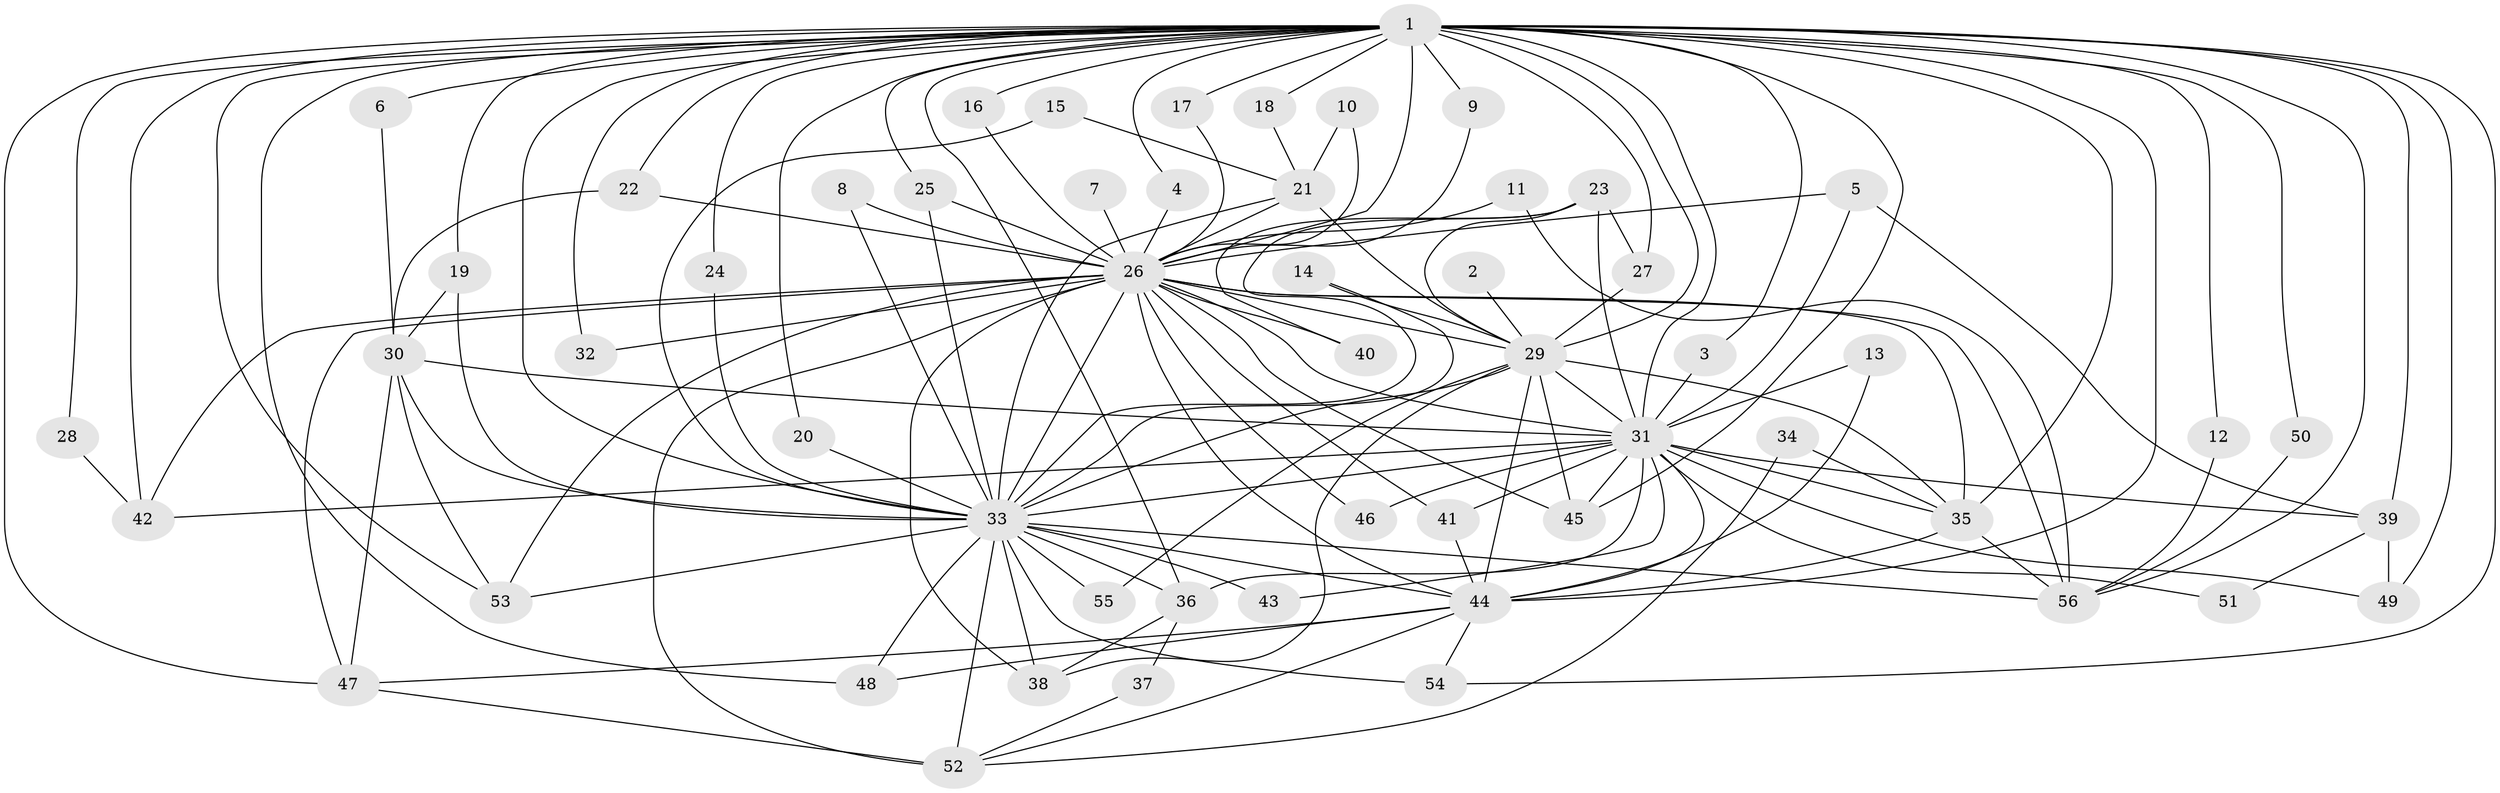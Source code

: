 // original degree distribution, {12: 0.008928571428571428, 18: 0.026785714285714284, 28: 0.008928571428571428, 16: 0.008928571428571428, 40: 0.008928571428571428, 20: 0.008928571428571428, 24: 0.008928571428571428, 25: 0.008928571428571428, 2: 0.5714285714285714, 4: 0.08035714285714286, 9: 0.008928571428571428, 5: 0.044642857142857144, 3: 0.16964285714285715, 6: 0.03571428571428571}
// Generated by graph-tools (version 1.1) at 2025/49/03/09/25 03:49:41]
// undirected, 56 vertices, 141 edges
graph export_dot {
graph [start="1"]
  node [color=gray90,style=filled];
  1;
  2;
  3;
  4;
  5;
  6;
  7;
  8;
  9;
  10;
  11;
  12;
  13;
  14;
  15;
  16;
  17;
  18;
  19;
  20;
  21;
  22;
  23;
  24;
  25;
  26;
  27;
  28;
  29;
  30;
  31;
  32;
  33;
  34;
  35;
  36;
  37;
  38;
  39;
  40;
  41;
  42;
  43;
  44;
  45;
  46;
  47;
  48;
  49;
  50;
  51;
  52;
  53;
  54;
  55;
  56;
  1 -- 3 [weight=1.0];
  1 -- 4 [weight=1.0];
  1 -- 6 [weight=1.0];
  1 -- 9 [weight=1.0];
  1 -- 12 [weight=1.0];
  1 -- 16 [weight=1.0];
  1 -- 17 [weight=1.0];
  1 -- 18 [weight=1.0];
  1 -- 19 [weight=1.0];
  1 -- 20 [weight=1.0];
  1 -- 22 [weight=1.0];
  1 -- 24 [weight=1.0];
  1 -- 25 [weight=1.0];
  1 -- 26 [weight=4.0];
  1 -- 27 [weight=1.0];
  1 -- 28 [weight=1.0];
  1 -- 29 [weight=4.0];
  1 -- 31 [weight=4.0];
  1 -- 32 [weight=2.0];
  1 -- 33 [weight=8.0];
  1 -- 35 [weight=1.0];
  1 -- 36 [weight=1.0];
  1 -- 39 [weight=2.0];
  1 -- 42 [weight=2.0];
  1 -- 44 [weight=4.0];
  1 -- 45 [weight=2.0];
  1 -- 47 [weight=2.0];
  1 -- 48 [weight=1.0];
  1 -- 49 [weight=1.0];
  1 -- 50 [weight=1.0];
  1 -- 53 [weight=1.0];
  1 -- 54 [weight=1.0];
  1 -- 56 [weight=1.0];
  2 -- 29 [weight=1.0];
  3 -- 31 [weight=1.0];
  4 -- 26 [weight=1.0];
  5 -- 26 [weight=1.0];
  5 -- 31 [weight=1.0];
  5 -- 39 [weight=1.0];
  6 -- 30 [weight=1.0];
  7 -- 26 [weight=1.0];
  8 -- 26 [weight=1.0];
  8 -- 33 [weight=1.0];
  9 -- 26 [weight=1.0];
  10 -- 21 [weight=1.0];
  10 -- 26 [weight=1.0];
  11 -- 26 [weight=1.0];
  11 -- 56 [weight=1.0];
  12 -- 56 [weight=1.0];
  13 -- 31 [weight=1.0];
  13 -- 44 [weight=1.0];
  14 -- 29 [weight=1.0];
  14 -- 33 [weight=1.0];
  15 -- 21 [weight=1.0];
  15 -- 33 [weight=1.0];
  16 -- 26 [weight=1.0];
  17 -- 26 [weight=1.0];
  18 -- 21 [weight=1.0];
  19 -- 30 [weight=1.0];
  19 -- 33 [weight=1.0];
  20 -- 33 [weight=1.0];
  21 -- 26 [weight=2.0];
  21 -- 29 [weight=1.0];
  21 -- 33 [weight=1.0];
  22 -- 26 [weight=1.0];
  22 -- 30 [weight=1.0];
  23 -- 27 [weight=1.0];
  23 -- 29 [weight=1.0];
  23 -- 31 [weight=1.0];
  23 -- 33 [weight=2.0];
  23 -- 40 [weight=1.0];
  24 -- 33 [weight=1.0];
  25 -- 26 [weight=1.0];
  25 -- 33 [weight=1.0];
  26 -- 29 [weight=1.0];
  26 -- 31 [weight=1.0];
  26 -- 32 [weight=1.0];
  26 -- 33 [weight=3.0];
  26 -- 35 [weight=1.0];
  26 -- 38 [weight=1.0];
  26 -- 40 [weight=1.0];
  26 -- 41 [weight=1.0];
  26 -- 42 [weight=2.0];
  26 -- 44 [weight=1.0];
  26 -- 45 [weight=1.0];
  26 -- 46 [weight=2.0];
  26 -- 47 [weight=1.0];
  26 -- 52 [weight=2.0];
  26 -- 53 [weight=1.0];
  26 -- 56 [weight=1.0];
  27 -- 29 [weight=1.0];
  28 -- 42 [weight=1.0];
  29 -- 31 [weight=1.0];
  29 -- 33 [weight=2.0];
  29 -- 35 [weight=1.0];
  29 -- 38 [weight=1.0];
  29 -- 44 [weight=1.0];
  29 -- 45 [weight=1.0];
  29 -- 55 [weight=1.0];
  30 -- 31 [weight=1.0];
  30 -- 33 [weight=1.0];
  30 -- 47 [weight=2.0];
  30 -- 53 [weight=1.0];
  31 -- 33 [weight=3.0];
  31 -- 35 [weight=1.0];
  31 -- 36 [weight=1.0];
  31 -- 39 [weight=1.0];
  31 -- 41 [weight=1.0];
  31 -- 42 [weight=1.0];
  31 -- 43 [weight=1.0];
  31 -- 44 [weight=1.0];
  31 -- 45 [weight=1.0];
  31 -- 46 [weight=1.0];
  31 -- 49 [weight=1.0];
  31 -- 51 [weight=1.0];
  33 -- 36 [weight=1.0];
  33 -- 38 [weight=1.0];
  33 -- 43 [weight=1.0];
  33 -- 44 [weight=2.0];
  33 -- 48 [weight=1.0];
  33 -- 52 [weight=3.0];
  33 -- 53 [weight=1.0];
  33 -- 54 [weight=2.0];
  33 -- 55 [weight=1.0];
  33 -- 56 [weight=1.0];
  34 -- 35 [weight=1.0];
  34 -- 52 [weight=1.0];
  35 -- 44 [weight=1.0];
  35 -- 56 [weight=1.0];
  36 -- 37 [weight=1.0];
  36 -- 38 [weight=1.0];
  37 -- 52 [weight=1.0];
  39 -- 49 [weight=1.0];
  39 -- 51 [weight=1.0];
  41 -- 44 [weight=1.0];
  44 -- 47 [weight=1.0];
  44 -- 48 [weight=1.0];
  44 -- 52 [weight=1.0];
  44 -- 54 [weight=1.0];
  47 -- 52 [weight=1.0];
  50 -- 56 [weight=1.0];
}
